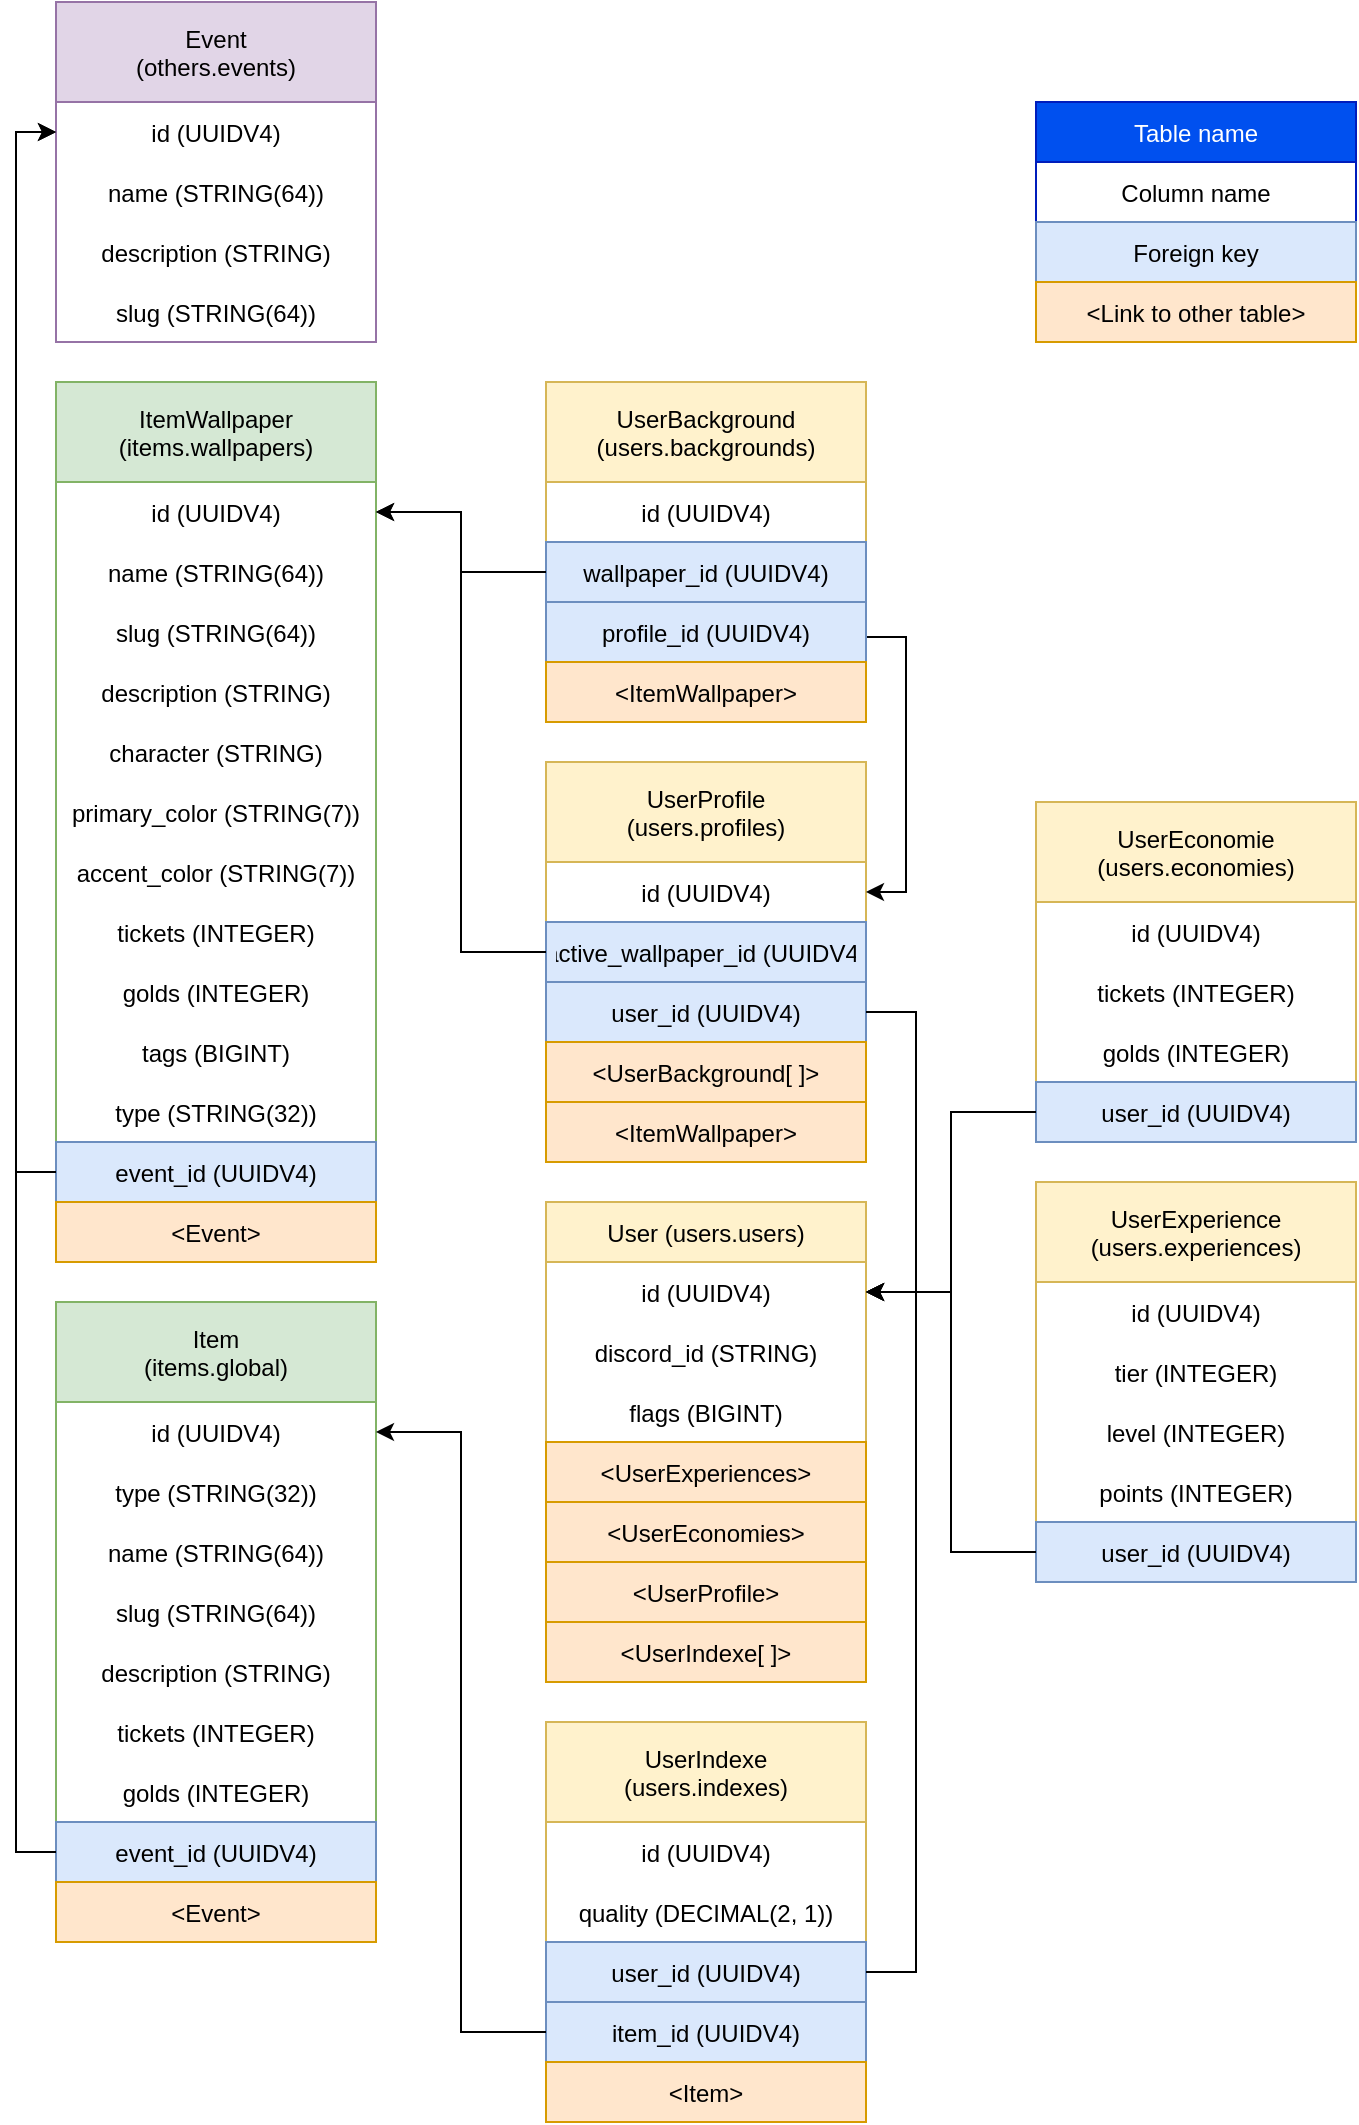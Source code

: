 <mxfile version="16.2.2" type="device"><diagram id="eUqh-zKj-ncKxvvC3zXa" name="Page-1"><mxGraphModel dx="896" dy="1645" grid="1" gridSize="10" guides="1" tooltips="1" connect="1" arrows="1" fold="1" page="1" pageScale="1" pageWidth="850" pageHeight="1100" background="#FFFFFF" math="0" shadow="0"><root><mxCell id="0"/><mxCell id="1" parent="0"/><mxCell id="e7yRQ44TZFxsUYQ_Vh0f-1" value="User (users.users)" style="swimlane;fontStyle=0;childLayout=stackLayout;horizontal=1;startSize=30;horizontalStack=0;resizeParent=1;resizeParentMax=0;resizeLast=0;collapsible=1;marginBottom=0;fillColor=#fff2cc;strokeColor=#d6b656;" vertex="1" parent="1"><mxGeometry x="345" y="530" width="160" height="240" as="geometry"/></mxCell><mxCell id="e7yRQ44TZFxsUYQ_Vh0f-2" value="id (UUIDV4)" style="text;align=center;verticalAlign=middle;spacingLeft=4;spacingRight=4;overflow=hidden;points=[[0,0.5],[1,0.5]];portConstraint=eastwest;rotatable=0;" vertex="1" parent="e7yRQ44TZFxsUYQ_Vh0f-1"><mxGeometry y="30" width="160" height="30" as="geometry"/></mxCell><mxCell id="e7yRQ44TZFxsUYQ_Vh0f-7" value="discord_id (STRING)" style="text;align=center;verticalAlign=middle;spacingLeft=4;spacingRight=4;overflow=hidden;points=[[0,0.5],[1,0.5]];portConstraint=eastwest;rotatable=0;" vertex="1" parent="e7yRQ44TZFxsUYQ_Vh0f-1"><mxGeometry y="60" width="160" height="30" as="geometry"/></mxCell><mxCell id="e7yRQ44TZFxsUYQ_Vh0f-8" value="flags (BIGINT)" style="text;align=center;verticalAlign=middle;spacingLeft=4;spacingRight=4;overflow=hidden;points=[[0,0.5],[1,0.5]];portConstraint=eastwest;rotatable=0;" vertex="1" parent="e7yRQ44TZFxsUYQ_Vh0f-1"><mxGeometry y="90" width="160" height="30" as="geometry"/></mxCell><mxCell id="e7yRQ44TZFxsUYQ_Vh0f-9" value="&lt;UserExperiences&gt;" style="text;align=center;verticalAlign=middle;spacingLeft=4;spacingRight=4;overflow=hidden;points=[[0,0.5],[1,0.5]];portConstraint=eastwest;rotatable=0;strokeWidth=1;strokeColor=#d79b00;fillColor=#ffe6cc;" vertex="1" parent="e7yRQ44TZFxsUYQ_Vh0f-1"><mxGeometry y="120" width="160" height="30" as="geometry"/></mxCell><mxCell id="e7yRQ44TZFxsUYQ_Vh0f-33" value="&lt;UserEconomies&gt;" style="text;align=center;verticalAlign=middle;spacingLeft=4;spacingRight=4;overflow=hidden;points=[[0,0.5],[1,0.5]];portConstraint=eastwest;rotatable=0;strokeWidth=1;strokeColor=#d79b00;fillColor=#ffe6cc;" vertex="1" parent="e7yRQ44TZFxsUYQ_Vh0f-1"><mxGeometry y="150" width="160" height="30" as="geometry"/></mxCell><mxCell id="e7yRQ44TZFxsUYQ_Vh0f-133" value="&lt;UserProfile&gt;" style="text;align=center;verticalAlign=middle;spacingLeft=4;spacingRight=4;overflow=hidden;points=[[0,0.5],[1,0.5]];portConstraint=eastwest;rotatable=0;strokeWidth=1;strokeColor=#d79b00;fillColor=#ffe6cc;" vertex="1" parent="e7yRQ44TZFxsUYQ_Vh0f-1"><mxGeometry y="180" width="160" height="30" as="geometry"/></mxCell><mxCell id="e7yRQ44TZFxsUYQ_Vh0f-134" value="&lt;UserIndexe[ ]&gt;" style="text;align=center;verticalAlign=middle;spacingLeft=4;spacingRight=4;overflow=hidden;points=[[0,0.5],[1,0.5]];portConstraint=eastwest;rotatable=0;strokeWidth=1;strokeColor=#d79b00;fillColor=#ffe6cc;" vertex="1" parent="e7yRQ44TZFxsUYQ_Vh0f-1"><mxGeometry y="210" width="160" height="30" as="geometry"/></mxCell><mxCell id="e7yRQ44TZFxsUYQ_Vh0f-14" value="UserExperience&#xA;(users.experiences)" style="swimlane;fontStyle=0;childLayout=stackLayout;horizontal=1;startSize=50;horizontalStack=0;resizeParent=1;resizeParentMax=0;resizeLast=0;collapsible=1;marginBottom=0;fillColor=#fff2cc;strokeColor=#d6b656;" vertex="1" parent="1"><mxGeometry x="590" y="520" width="160" height="200" as="geometry"/></mxCell><mxCell id="e7yRQ44TZFxsUYQ_Vh0f-15" value="id (UUIDV4)" style="text;align=center;verticalAlign=middle;spacingLeft=4;spacingRight=4;overflow=hidden;points=[[0,0.5],[1,0.5]];portConstraint=eastwest;rotatable=0;" vertex="1" parent="e7yRQ44TZFxsUYQ_Vh0f-14"><mxGeometry y="50" width="160" height="30" as="geometry"/></mxCell><mxCell id="e7yRQ44TZFxsUYQ_Vh0f-16" value="tier (INTEGER)" style="text;align=center;verticalAlign=middle;spacingLeft=4;spacingRight=4;overflow=hidden;points=[[0,0.5],[1,0.5]];portConstraint=eastwest;rotatable=0;" vertex="1" parent="e7yRQ44TZFxsUYQ_Vh0f-14"><mxGeometry y="80" width="160" height="30" as="geometry"/></mxCell><mxCell id="e7yRQ44TZFxsUYQ_Vh0f-19" value="level (INTEGER)" style="text;align=center;verticalAlign=middle;spacingLeft=4;spacingRight=4;overflow=hidden;points=[[0,0.5],[1,0.5]];portConstraint=eastwest;rotatable=0;" vertex="1" parent="e7yRQ44TZFxsUYQ_Vh0f-14"><mxGeometry y="110" width="160" height="30" as="geometry"/></mxCell><mxCell id="e7yRQ44TZFxsUYQ_Vh0f-20" value="points (INTEGER)" style="text;align=center;verticalAlign=middle;spacingLeft=4;spacingRight=4;overflow=hidden;points=[[0,0.5],[1,0.5]];portConstraint=eastwest;rotatable=0;" vertex="1" parent="e7yRQ44TZFxsUYQ_Vh0f-14"><mxGeometry y="140" width="160" height="30" as="geometry"/></mxCell><mxCell id="e7yRQ44TZFxsUYQ_Vh0f-17" value="user_id (UUIDV4)" style="text;align=center;verticalAlign=middle;spacingLeft=4;spacingRight=4;overflow=hidden;points=[[0,0.5],[1,0.5]];portConstraint=eastwest;rotatable=0;fillColor=#dae8fc;strokeColor=#6c8ebf;" vertex="1" parent="e7yRQ44TZFxsUYQ_Vh0f-14"><mxGeometry y="170" width="160" height="30" as="geometry"/></mxCell><mxCell id="e7yRQ44TZFxsUYQ_Vh0f-24" style="edgeStyle=orthogonalEdgeStyle;rounded=0;orthogonalLoop=1;jettySize=auto;html=1;exitX=0;exitY=0.5;exitDx=0;exitDy=0;entryX=1;entryY=0.5;entryDx=0;entryDy=0;fontSize=22;" edge="1" parent="1" source="e7yRQ44TZFxsUYQ_Vh0f-17" target="e7yRQ44TZFxsUYQ_Vh0f-2"><mxGeometry relative="1" as="geometry"/></mxCell><mxCell id="e7yRQ44TZFxsUYQ_Vh0f-25" value="UserEconomie&#xA;(users.economies)" style="swimlane;fontStyle=0;childLayout=stackLayout;horizontal=1;startSize=50;horizontalStack=0;resizeParent=1;resizeParentMax=0;resizeLast=0;collapsible=1;marginBottom=0;fillColor=#fff2cc;strokeColor=#d6b656;" vertex="1" parent="1"><mxGeometry x="590" y="330" width="160" height="170" as="geometry"/></mxCell><mxCell id="e7yRQ44TZFxsUYQ_Vh0f-26" value="id (UUIDV4)" style="text;align=center;verticalAlign=middle;spacingLeft=4;spacingRight=4;overflow=hidden;points=[[0,0.5],[1,0.5]];portConstraint=eastwest;rotatable=0;" vertex="1" parent="e7yRQ44TZFxsUYQ_Vh0f-25"><mxGeometry y="50" width="160" height="30" as="geometry"/></mxCell><mxCell id="e7yRQ44TZFxsUYQ_Vh0f-27" value="tickets (INTEGER)" style="text;align=center;verticalAlign=middle;spacingLeft=4;spacingRight=4;overflow=hidden;points=[[0,0.5],[1,0.5]];portConstraint=eastwest;rotatable=0;" vertex="1" parent="e7yRQ44TZFxsUYQ_Vh0f-25"><mxGeometry y="80" width="160" height="30" as="geometry"/></mxCell><mxCell id="e7yRQ44TZFxsUYQ_Vh0f-28" value="golds (INTEGER)" style="text;align=center;verticalAlign=middle;spacingLeft=4;spacingRight=4;overflow=hidden;points=[[0,0.5],[1,0.5]];portConstraint=eastwest;rotatable=0;" vertex="1" parent="e7yRQ44TZFxsUYQ_Vh0f-25"><mxGeometry y="110" width="160" height="30" as="geometry"/></mxCell><mxCell id="e7yRQ44TZFxsUYQ_Vh0f-30" value="user_id (UUIDV4)" style="text;align=center;verticalAlign=middle;spacingLeft=4;spacingRight=4;overflow=hidden;points=[[0,0.5],[1,0.5]];portConstraint=eastwest;rotatable=0;fillColor=#dae8fc;strokeColor=#6c8ebf;" vertex="1" parent="e7yRQ44TZFxsUYQ_Vh0f-25"><mxGeometry y="140" width="160" height="30" as="geometry"/></mxCell><mxCell id="e7yRQ44TZFxsUYQ_Vh0f-31" style="edgeStyle=orthogonalEdgeStyle;rounded=0;orthogonalLoop=1;jettySize=auto;html=1;exitX=0;exitY=0.5;exitDx=0;exitDy=0;entryX=1;entryY=0.5;entryDx=0;entryDy=0;fontSize=22;" edge="1" parent="1" source="e7yRQ44TZFxsUYQ_Vh0f-30" target="e7yRQ44TZFxsUYQ_Vh0f-2"><mxGeometry relative="1" as="geometry"/></mxCell><mxCell id="e7yRQ44TZFxsUYQ_Vh0f-34" value="UserProfile&#xA;(users.profiles)" style="swimlane;fontStyle=0;childLayout=stackLayout;horizontal=1;startSize=50;horizontalStack=0;resizeParent=1;resizeParentMax=0;resizeLast=0;collapsible=1;marginBottom=0;fillColor=#fff2cc;strokeColor=#d6b656;" vertex="1" parent="1"><mxGeometry x="345" y="310" width="160" height="200" as="geometry"/></mxCell><mxCell id="e7yRQ44TZFxsUYQ_Vh0f-35" value="id (UUIDV4)" style="text;align=center;verticalAlign=middle;spacingLeft=4;spacingRight=4;overflow=hidden;points=[[0,0.5],[1,0.5]];portConstraint=eastwest;rotatable=0;" vertex="1" parent="e7yRQ44TZFxsUYQ_Vh0f-34"><mxGeometry y="50" width="160" height="30" as="geometry"/></mxCell><mxCell id="e7yRQ44TZFxsUYQ_Vh0f-50" value="active_wallpaper_id (UUIDV4)" style="text;align=center;verticalAlign=middle;spacingLeft=4;spacingRight=4;overflow=hidden;points=[[0,0.5],[1,0.5]];portConstraint=eastwest;rotatable=0;fillColor=#dae8fc;strokeColor=#6c8ebf;" vertex="1" parent="e7yRQ44TZFxsUYQ_Vh0f-34"><mxGeometry y="80" width="160" height="30" as="geometry"/></mxCell><mxCell id="e7yRQ44TZFxsUYQ_Vh0f-38" value="user_id (UUIDV4)" style="text;align=center;verticalAlign=middle;spacingLeft=4;spacingRight=4;overflow=hidden;points=[[0,0.5],[1,0.5]];portConstraint=eastwest;rotatable=0;fillColor=#dae8fc;strokeColor=#6c8ebf;" vertex="1" parent="e7yRQ44TZFxsUYQ_Vh0f-34"><mxGeometry y="110" width="160" height="30" as="geometry"/></mxCell><mxCell id="e7yRQ44TZFxsUYQ_Vh0f-51" value="&lt;UserBackground[ ]&gt;" style="text;align=center;verticalAlign=middle;spacingLeft=4;spacingRight=4;overflow=hidden;points=[[0,0.5],[1,0.5]];portConstraint=eastwest;rotatable=0;fillColor=#ffe6cc;strokeColor=#d79b00;" vertex="1" parent="e7yRQ44TZFxsUYQ_Vh0f-34"><mxGeometry y="140" width="160" height="30" as="geometry"/></mxCell><mxCell id="e7yRQ44TZFxsUYQ_Vh0f-52" value="&lt;ItemWallpaper&gt;" style="text;align=center;verticalAlign=middle;spacingLeft=4;spacingRight=4;overflow=hidden;points=[[0,0.5],[1,0.5]];portConstraint=eastwest;rotatable=0;fillColor=#ffe6cc;strokeColor=#d79b00;" vertex="1" parent="e7yRQ44TZFxsUYQ_Vh0f-34"><mxGeometry y="170" width="160" height="30" as="geometry"/></mxCell><mxCell id="e7yRQ44TZFxsUYQ_Vh0f-64" style="edgeStyle=orthogonalEdgeStyle;rounded=0;orthogonalLoop=1;jettySize=auto;html=1;exitX=1;exitY=0.75;exitDx=0;exitDy=0;entryX=1;entryY=0.5;entryDx=0;entryDy=0;fontSize=22;" edge="1" parent="1" source="e7yRQ44TZFxsUYQ_Vh0f-56" target="e7yRQ44TZFxsUYQ_Vh0f-35"><mxGeometry relative="1" as="geometry"/></mxCell><mxCell id="e7yRQ44TZFxsUYQ_Vh0f-56" value="UserBackground&#xA;(users.backgrounds)" style="swimlane;fontStyle=0;childLayout=stackLayout;horizontal=1;startSize=50;horizontalStack=0;resizeParent=1;resizeParentMax=0;resizeLast=0;collapsible=1;marginBottom=0;fillColor=#fff2cc;strokeColor=#d6b656;" vertex="1" parent="1"><mxGeometry x="345" y="120" width="160" height="170" as="geometry"/></mxCell><mxCell id="e7yRQ44TZFxsUYQ_Vh0f-57" value="id (UUIDV4)" style="text;align=center;verticalAlign=middle;spacingLeft=4;spacingRight=4;overflow=hidden;points=[[0,0.5],[1,0.5]];portConstraint=eastwest;rotatable=0;" vertex="1" parent="e7yRQ44TZFxsUYQ_Vh0f-56"><mxGeometry y="50" width="160" height="30" as="geometry"/></mxCell><mxCell id="e7yRQ44TZFxsUYQ_Vh0f-59" value="wallpaper_id (UUIDV4)" style="text;align=center;verticalAlign=middle;spacingLeft=4;spacingRight=4;overflow=hidden;points=[[0,0.5],[1,0.5]];portConstraint=eastwest;rotatable=0;fillColor=#dae8fc;strokeColor=#6c8ebf;" vertex="1" parent="e7yRQ44TZFxsUYQ_Vh0f-56"><mxGeometry y="80" width="160" height="30" as="geometry"/></mxCell><mxCell id="e7yRQ44TZFxsUYQ_Vh0f-62" value="profile_id (UUIDV4)" style="text;align=center;verticalAlign=middle;spacingLeft=4;spacingRight=4;overflow=hidden;points=[[0,0.5],[1,0.5]];portConstraint=eastwest;rotatable=0;fillColor=#dae8fc;strokeColor=#6c8ebf;" vertex="1" parent="e7yRQ44TZFxsUYQ_Vh0f-56"><mxGeometry y="110" width="160" height="30" as="geometry"/></mxCell><mxCell id="e7yRQ44TZFxsUYQ_Vh0f-60" value="&lt;ItemWallpaper&gt;" style="text;align=center;verticalAlign=middle;spacingLeft=4;spacingRight=4;overflow=hidden;points=[[0,0.5],[1,0.5]];portConstraint=eastwest;rotatable=0;fillColor=#ffe6cc;strokeColor=#d79b00;" vertex="1" parent="e7yRQ44TZFxsUYQ_Vh0f-56"><mxGeometry y="140" width="160" height="30" as="geometry"/></mxCell><mxCell id="e7yRQ44TZFxsUYQ_Vh0f-63" style="edgeStyle=orthogonalEdgeStyle;rounded=0;orthogonalLoop=1;jettySize=auto;html=1;exitX=1;exitY=0.5;exitDx=0;exitDy=0;entryX=1;entryY=0.5;entryDx=0;entryDy=0;fontSize=22;" edge="1" parent="1" source="e7yRQ44TZFxsUYQ_Vh0f-38" target="e7yRQ44TZFxsUYQ_Vh0f-2"><mxGeometry relative="1" as="geometry"><Array as="points"><mxPoint x="530" y="435"/><mxPoint x="530" y="575"/></Array></mxGeometry></mxCell><mxCell id="e7yRQ44TZFxsUYQ_Vh0f-65" value="ItemWallpaper&#xA;(items.wallpapers)" style="swimlane;fontStyle=0;childLayout=stackLayout;horizontal=1;startSize=50;horizontalStack=0;resizeParent=1;resizeParentMax=0;resizeLast=0;collapsible=1;marginBottom=0;fillColor=#d5e8d4;strokeColor=#82b366;" vertex="1" parent="1"><mxGeometry x="100" y="120" width="160" height="440" as="geometry"/></mxCell><mxCell id="e7yRQ44TZFxsUYQ_Vh0f-66" value="id (UUIDV4)" style="text;align=center;verticalAlign=middle;spacingLeft=4;spacingRight=4;overflow=hidden;points=[[0,0.5],[1,0.5]];portConstraint=eastwest;rotatable=0;" vertex="1" parent="e7yRQ44TZFxsUYQ_Vh0f-65"><mxGeometry y="50" width="160" height="30" as="geometry"/></mxCell><mxCell id="e7yRQ44TZFxsUYQ_Vh0f-67" value="name (STRING(64))" style="text;align=center;verticalAlign=middle;spacingLeft=4;spacingRight=4;overflow=hidden;points=[[0,0.5],[1,0.5]];portConstraint=eastwest;rotatable=0;" vertex="1" parent="e7yRQ44TZFxsUYQ_Vh0f-65"><mxGeometry y="80" width="160" height="30" as="geometry"/></mxCell><mxCell id="e7yRQ44TZFxsUYQ_Vh0f-68" value="slug (STRING(64))" style="text;align=center;verticalAlign=middle;spacingLeft=4;spacingRight=4;overflow=hidden;points=[[0,0.5],[1,0.5]];portConstraint=eastwest;rotatable=0;" vertex="1" parent="e7yRQ44TZFxsUYQ_Vh0f-65"><mxGeometry y="110" width="160" height="30" as="geometry"/></mxCell><mxCell id="e7yRQ44TZFxsUYQ_Vh0f-70" value="description (STRING)" style="text;align=center;verticalAlign=middle;spacingLeft=4;spacingRight=4;overflow=hidden;points=[[0,0.5],[1,0.5]];portConstraint=eastwest;rotatable=0;" vertex="1" parent="e7yRQ44TZFxsUYQ_Vh0f-65"><mxGeometry y="140" width="160" height="30" as="geometry"/></mxCell><mxCell id="e7yRQ44TZFxsUYQ_Vh0f-71" value="character (STRING)" style="text;align=center;verticalAlign=middle;spacingLeft=4;spacingRight=4;overflow=hidden;points=[[0,0.5],[1,0.5]];portConstraint=eastwest;rotatable=0;" vertex="1" parent="e7yRQ44TZFxsUYQ_Vh0f-65"><mxGeometry y="170" width="160" height="30" as="geometry"/></mxCell><mxCell id="e7yRQ44TZFxsUYQ_Vh0f-72" value="primary_color (STRING(7))" style="text;align=center;verticalAlign=middle;spacingLeft=4;spacingRight=4;overflow=hidden;points=[[0,0.5],[1,0.5]];portConstraint=eastwest;rotatable=0;" vertex="1" parent="e7yRQ44TZFxsUYQ_Vh0f-65"><mxGeometry y="200" width="160" height="30" as="geometry"/></mxCell><mxCell id="e7yRQ44TZFxsUYQ_Vh0f-73" value="accent_color (STRING(7))" style="text;align=center;verticalAlign=middle;spacingLeft=4;spacingRight=4;overflow=hidden;points=[[0,0.5],[1,0.5]];portConstraint=eastwest;rotatable=0;" vertex="1" parent="e7yRQ44TZFxsUYQ_Vh0f-65"><mxGeometry y="230" width="160" height="30" as="geometry"/></mxCell><mxCell id="e7yRQ44TZFxsUYQ_Vh0f-74" value="tickets (INTEGER)" style="text;align=center;verticalAlign=middle;spacingLeft=4;spacingRight=4;overflow=hidden;points=[[0,0.5],[1,0.5]];portConstraint=eastwest;rotatable=0;" vertex="1" parent="e7yRQ44TZFxsUYQ_Vh0f-65"><mxGeometry y="260" width="160" height="30" as="geometry"/></mxCell><mxCell id="e7yRQ44TZFxsUYQ_Vh0f-75" value="golds (INTEGER)" style="text;align=center;verticalAlign=middle;spacingLeft=4;spacingRight=4;overflow=hidden;points=[[0,0.5],[1,0.5]];portConstraint=eastwest;rotatable=0;" vertex="1" parent="e7yRQ44TZFxsUYQ_Vh0f-65"><mxGeometry y="290" width="160" height="30" as="geometry"/></mxCell><mxCell id="e7yRQ44TZFxsUYQ_Vh0f-76" value="tags (BIGINT)" style="text;align=center;verticalAlign=middle;spacingLeft=4;spacingRight=4;overflow=hidden;points=[[0,0.5],[1,0.5]];portConstraint=eastwest;rotatable=0;" vertex="1" parent="e7yRQ44TZFxsUYQ_Vh0f-65"><mxGeometry y="320" width="160" height="30" as="geometry"/></mxCell><mxCell id="e7yRQ44TZFxsUYQ_Vh0f-79" value="type (STRING(32))" style="text;align=center;verticalAlign=middle;spacingLeft=4;spacingRight=4;overflow=hidden;points=[[0,0.5],[1,0.5]];portConstraint=eastwest;rotatable=0;" vertex="1" parent="e7yRQ44TZFxsUYQ_Vh0f-65"><mxGeometry y="350" width="160" height="30" as="geometry"/></mxCell><mxCell id="e7yRQ44TZFxsUYQ_Vh0f-80" value="event_id (UUIDV4)" style="text;align=center;verticalAlign=middle;spacingLeft=4;spacingRight=4;overflow=hidden;points=[[0,0.5],[1,0.5]];portConstraint=eastwest;rotatable=0;fillColor=#dae8fc;strokeColor=#6c8ebf;" vertex="1" parent="e7yRQ44TZFxsUYQ_Vh0f-65"><mxGeometry y="380" width="160" height="30" as="geometry"/></mxCell><mxCell id="e7yRQ44TZFxsUYQ_Vh0f-81" value="&lt;Event&gt;" style="text;align=center;verticalAlign=middle;spacingLeft=4;spacingRight=4;overflow=hidden;points=[[0,0.5],[1,0.5]];portConstraint=eastwest;rotatable=0;fillColor=#ffe6cc;strokeColor=#d79b00;" vertex="1" parent="e7yRQ44TZFxsUYQ_Vh0f-65"><mxGeometry y="410" width="160" height="30" as="geometry"/></mxCell><mxCell id="e7yRQ44TZFxsUYQ_Vh0f-77" style="edgeStyle=orthogonalEdgeStyle;rounded=0;orthogonalLoop=1;jettySize=auto;html=1;exitX=0;exitY=0.5;exitDx=0;exitDy=0;entryX=1;entryY=0.5;entryDx=0;entryDy=0;fontSize=22;" edge="1" parent="1" source="e7yRQ44TZFxsUYQ_Vh0f-50" target="e7yRQ44TZFxsUYQ_Vh0f-66"><mxGeometry relative="1" as="geometry"/></mxCell><mxCell id="e7yRQ44TZFxsUYQ_Vh0f-78" style="edgeStyle=orthogonalEdgeStyle;rounded=0;orthogonalLoop=1;jettySize=auto;html=1;exitX=0;exitY=0.5;exitDx=0;exitDy=0;fontSize=22;" edge="1" parent="1" source="e7yRQ44TZFxsUYQ_Vh0f-59" target="e7yRQ44TZFxsUYQ_Vh0f-66"><mxGeometry relative="1" as="geometry"/></mxCell><mxCell id="e7yRQ44TZFxsUYQ_Vh0f-82" value="Event&#xA;(others.events)" style="swimlane;fontStyle=0;childLayout=stackLayout;horizontal=1;startSize=50;horizontalStack=0;resizeParent=1;resizeParentMax=0;resizeLast=0;collapsible=1;marginBottom=0;fillColor=#e1d5e7;strokeColor=#9673a6;" vertex="1" parent="1"><mxGeometry x="100" y="-70" width="160" height="170" as="geometry"/></mxCell><mxCell id="e7yRQ44TZFxsUYQ_Vh0f-83" value="id (UUIDV4)" style="text;align=center;verticalAlign=middle;spacingLeft=4;spacingRight=4;overflow=hidden;points=[[0,0.5],[1,0.5]];portConstraint=eastwest;rotatable=0;" vertex="1" parent="e7yRQ44TZFxsUYQ_Vh0f-82"><mxGeometry y="50" width="160" height="30" as="geometry"/></mxCell><mxCell id="e7yRQ44TZFxsUYQ_Vh0f-87" value="name (STRING(64))" style="text;align=center;verticalAlign=middle;spacingLeft=4;spacingRight=4;overflow=hidden;points=[[0,0.5],[1,0.5]];portConstraint=eastwest;rotatable=0;" vertex="1" parent="e7yRQ44TZFxsUYQ_Vh0f-82"><mxGeometry y="80" width="160" height="30" as="geometry"/></mxCell><mxCell id="e7yRQ44TZFxsUYQ_Vh0f-88" value="description (STRING)" style="text;align=center;verticalAlign=middle;spacingLeft=4;spacingRight=4;overflow=hidden;points=[[0,0.5],[1,0.5]];portConstraint=eastwest;rotatable=0;" vertex="1" parent="e7yRQ44TZFxsUYQ_Vh0f-82"><mxGeometry y="110" width="160" height="30" as="geometry"/></mxCell><mxCell id="e7yRQ44TZFxsUYQ_Vh0f-89" value="slug (STRING(64))" style="text;align=center;verticalAlign=middle;spacingLeft=4;spacingRight=4;overflow=hidden;points=[[0,0.5],[1,0.5]];portConstraint=eastwest;rotatable=0;" vertex="1" parent="e7yRQ44TZFxsUYQ_Vh0f-82"><mxGeometry y="140" width="160" height="30" as="geometry"/></mxCell><mxCell id="e7yRQ44TZFxsUYQ_Vh0f-90" style="edgeStyle=orthogonalEdgeStyle;rounded=0;orthogonalLoop=1;jettySize=auto;html=1;exitX=0;exitY=0.5;exitDx=0;exitDy=0;entryX=0;entryY=0.5;entryDx=0;entryDy=0;fontSize=22;" edge="1" parent="1" source="e7yRQ44TZFxsUYQ_Vh0f-80" target="e7yRQ44TZFxsUYQ_Vh0f-83"><mxGeometry relative="1" as="geometry"/></mxCell><mxCell id="e7yRQ44TZFxsUYQ_Vh0f-94" value="Table name" style="swimlane;fontStyle=0;childLayout=stackLayout;horizontal=1;startSize=30;horizontalStack=0;resizeParent=1;resizeParentMax=0;resizeLast=0;collapsible=1;marginBottom=0;fillColor=#0050ef;strokeColor=#001DBC;fontColor=#ffffff;" vertex="1" parent="1"><mxGeometry x="590" y="-20" width="160" height="120" as="geometry"/></mxCell><mxCell id="e7yRQ44TZFxsUYQ_Vh0f-97" value="Column name" style="text;align=center;verticalAlign=middle;spacingLeft=4;spacingRight=4;overflow=hidden;points=[[0,0.5],[1,0.5]];portConstraint=eastwest;rotatable=0;" vertex="1" parent="e7yRQ44TZFxsUYQ_Vh0f-94"><mxGeometry y="30" width="160" height="30" as="geometry"/></mxCell><mxCell id="e7yRQ44TZFxsUYQ_Vh0f-98" value="Foreign key" style="text;align=center;verticalAlign=middle;spacingLeft=4;spacingRight=4;overflow=hidden;points=[[0,0.5],[1,0.5]];portConstraint=eastwest;rotatable=0;strokeWidth=1;strokeColor=#6c8ebf;fillColor=#dae8fc;" vertex="1" parent="e7yRQ44TZFxsUYQ_Vh0f-94"><mxGeometry y="60" width="160" height="30" as="geometry"/></mxCell><mxCell id="e7yRQ44TZFxsUYQ_Vh0f-99" value="&lt;Link to other table&gt;" style="text;align=center;verticalAlign=middle;spacingLeft=4;spacingRight=4;overflow=hidden;points=[[0,0.5],[1,0.5]];portConstraint=eastwest;rotatable=0;strokeWidth=1;strokeColor=#d79b00;fillColor=#ffe6cc;" vertex="1" parent="e7yRQ44TZFxsUYQ_Vh0f-94"><mxGeometry y="90" width="160" height="30" as="geometry"/></mxCell><mxCell id="e7yRQ44TZFxsUYQ_Vh0f-100" value="Item&#xA;(items.global)" style="swimlane;fontStyle=0;childLayout=stackLayout;horizontal=1;startSize=50;horizontalStack=0;resizeParent=1;resizeParentMax=0;resizeLast=0;collapsible=1;marginBottom=0;fillColor=#d5e8d4;strokeColor=#82b366;" vertex="1" parent="1"><mxGeometry x="100" y="580" width="160" height="320" as="geometry"/></mxCell><mxCell id="e7yRQ44TZFxsUYQ_Vh0f-101" value="id (UUIDV4)" style="text;align=center;verticalAlign=middle;spacingLeft=4;spacingRight=4;overflow=hidden;points=[[0,0.5],[1,0.5]];portConstraint=eastwest;rotatable=0;" vertex="1" parent="e7yRQ44TZFxsUYQ_Vh0f-100"><mxGeometry y="50" width="160" height="30" as="geometry"/></mxCell><mxCell id="e7yRQ44TZFxsUYQ_Vh0f-116" value="type (STRING(32))" style="text;align=center;verticalAlign=middle;spacingLeft=4;spacingRight=4;overflow=hidden;points=[[0,0.5],[1,0.5]];portConstraint=eastwest;rotatable=0;" vertex="1" parent="e7yRQ44TZFxsUYQ_Vh0f-100"><mxGeometry y="80" width="160" height="30" as="geometry"/></mxCell><mxCell id="e7yRQ44TZFxsUYQ_Vh0f-102" value="name (STRING(64))" style="text;align=center;verticalAlign=middle;spacingLeft=4;spacingRight=4;overflow=hidden;points=[[0,0.5],[1,0.5]];portConstraint=eastwest;rotatable=0;" vertex="1" parent="e7yRQ44TZFxsUYQ_Vh0f-100"><mxGeometry y="110" width="160" height="30" as="geometry"/></mxCell><mxCell id="e7yRQ44TZFxsUYQ_Vh0f-117" value="slug (STRING(64))" style="text;align=center;verticalAlign=middle;spacingLeft=4;spacingRight=4;overflow=hidden;points=[[0,0.5],[1,0.5]];portConstraint=eastwest;rotatable=0;" vertex="1" parent="e7yRQ44TZFxsUYQ_Vh0f-100"><mxGeometry y="140" width="160" height="30" as="geometry"/></mxCell><mxCell id="e7yRQ44TZFxsUYQ_Vh0f-118" value="description (STRING)" style="text;align=center;verticalAlign=middle;spacingLeft=4;spacingRight=4;overflow=hidden;points=[[0,0.5],[1,0.5]];portConstraint=eastwest;rotatable=0;" vertex="1" parent="e7yRQ44TZFxsUYQ_Vh0f-100"><mxGeometry y="170" width="160" height="30" as="geometry"/></mxCell><mxCell id="e7yRQ44TZFxsUYQ_Vh0f-119" value="tickets (INTEGER)" style="text;align=center;verticalAlign=middle;spacingLeft=4;spacingRight=4;overflow=hidden;points=[[0,0.5],[1,0.5]];portConstraint=eastwest;rotatable=0;" vertex="1" parent="e7yRQ44TZFxsUYQ_Vh0f-100"><mxGeometry y="200" width="160" height="30" as="geometry"/></mxCell><mxCell id="e7yRQ44TZFxsUYQ_Vh0f-120" value="golds (INTEGER)" style="text;align=center;verticalAlign=middle;spacingLeft=4;spacingRight=4;overflow=hidden;points=[[0,0.5],[1,0.5]];portConstraint=eastwest;rotatable=0;" vertex="1" parent="e7yRQ44TZFxsUYQ_Vh0f-100"><mxGeometry y="230" width="160" height="30" as="geometry"/></mxCell><mxCell id="e7yRQ44TZFxsUYQ_Vh0f-112" value="event_id (UUIDV4)" style="text;align=center;verticalAlign=middle;spacingLeft=4;spacingRight=4;overflow=hidden;points=[[0,0.5],[1,0.5]];portConstraint=eastwest;rotatable=0;fillColor=#dae8fc;strokeColor=#6c8ebf;" vertex="1" parent="e7yRQ44TZFxsUYQ_Vh0f-100"><mxGeometry y="260" width="160" height="30" as="geometry"/></mxCell><mxCell id="e7yRQ44TZFxsUYQ_Vh0f-113" value="&lt;Event&gt;" style="text;align=center;verticalAlign=middle;spacingLeft=4;spacingRight=4;overflow=hidden;points=[[0,0.5],[1,0.5]];portConstraint=eastwest;rotatable=0;fillColor=#ffe6cc;strokeColor=#d79b00;" vertex="1" parent="e7yRQ44TZFxsUYQ_Vh0f-100"><mxGeometry y="290" width="160" height="30" as="geometry"/></mxCell><mxCell id="e7yRQ44TZFxsUYQ_Vh0f-121" style="edgeStyle=orthogonalEdgeStyle;rounded=0;orthogonalLoop=1;jettySize=auto;html=1;exitX=0;exitY=0.5;exitDx=0;exitDy=0;entryX=0;entryY=0.5;entryDx=0;entryDy=0;fontSize=22;" edge="1" parent="1" source="e7yRQ44TZFxsUYQ_Vh0f-112" target="e7yRQ44TZFxsUYQ_Vh0f-83"><mxGeometry relative="1" as="geometry"/></mxCell><mxCell id="e7yRQ44TZFxsUYQ_Vh0f-122" value="UserIndexe&#xA;(users.indexes)" style="swimlane;fontStyle=0;childLayout=stackLayout;horizontal=1;startSize=50;horizontalStack=0;resizeParent=1;resizeParentMax=0;resizeLast=0;collapsible=1;marginBottom=0;fillColor=#fff2cc;strokeColor=#d6b656;" vertex="1" parent="1"><mxGeometry x="345" y="790" width="160" height="200" as="geometry"/></mxCell><mxCell id="e7yRQ44TZFxsUYQ_Vh0f-123" value="id (UUIDV4)" style="text;align=center;verticalAlign=middle;spacingLeft=4;spacingRight=4;overflow=hidden;points=[[0,0.5],[1,0.5]];portConstraint=eastwest;rotatable=0;" vertex="1" parent="e7yRQ44TZFxsUYQ_Vh0f-122"><mxGeometry y="50" width="160" height="30" as="geometry"/></mxCell><mxCell id="e7yRQ44TZFxsUYQ_Vh0f-129" value="quality (DECIMAL(2, 1))" style="text;align=center;verticalAlign=middle;spacingLeft=4;spacingRight=4;overflow=hidden;points=[[0,0.5],[1,0.5]];portConstraint=eastwest;rotatable=0;" vertex="1" parent="e7yRQ44TZFxsUYQ_Vh0f-122"><mxGeometry y="80" width="160" height="30" as="geometry"/></mxCell><mxCell id="e7yRQ44TZFxsUYQ_Vh0f-127" value="user_id (UUIDV4)" style="text;align=center;verticalAlign=middle;spacingLeft=4;spacingRight=4;overflow=hidden;points=[[0,0.5],[1,0.5]];portConstraint=eastwest;rotatable=0;fillColor=#dae8fc;strokeColor=#6c8ebf;" vertex="1" parent="e7yRQ44TZFxsUYQ_Vh0f-122"><mxGeometry y="110" width="160" height="30" as="geometry"/></mxCell><mxCell id="e7yRQ44TZFxsUYQ_Vh0f-130" value="item_id (UUIDV4)" style="text;align=center;verticalAlign=middle;spacingLeft=4;spacingRight=4;overflow=hidden;points=[[0,0.5],[1,0.5]];portConstraint=eastwest;rotatable=0;fillColor=#dae8fc;strokeColor=#6c8ebf;" vertex="1" parent="e7yRQ44TZFxsUYQ_Vh0f-122"><mxGeometry y="140" width="160" height="30" as="geometry"/></mxCell><mxCell id="e7yRQ44TZFxsUYQ_Vh0f-131" value="&lt;Item&gt;" style="text;align=center;verticalAlign=middle;spacingLeft=4;spacingRight=4;overflow=hidden;points=[[0,0.5],[1,0.5]];portConstraint=eastwest;rotatable=0;fillColor=#ffe6cc;strokeColor=#d79b00;" vertex="1" parent="e7yRQ44TZFxsUYQ_Vh0f-122"><mxGeometry y="170" width="160" height="30" as="geometry"/></mxCell><mxCell id="e7yRQ44TZFxsUYQ_Vh0f-128" style="edgeStyle=orthogonalEdgeStyle;rounded=0;orthogonalLoop=1;jettySize=auto;html=1;entryX=1;entryY=0.5;entryDx=0;entryDy=0;fontSize=22;" edge="1" parent="1" source="e7yRQ44TZFxsUYQ_Vh0f-127" target="e7yRQ44TZFxsUYQ_Vh0f-2"><mxGeometry relative="1" as="geometry"><Array as="points"><mxPoint x="530" y="915"/><mxPoint x="530" y="575"/></Array></mxGeometry></mxCell><mxCell id="e7yRQ44TZFxsUYQ_Vh0f-132" style="edgeStyle=orthogonalEdgeStyle;rounded=0;orthogonalLoop=1;jettySize=auto;html=1;exitX=0;exitY=0.5;exitDx=0;exitDy=0;entryX=1;entryY=0.5;entryDx=0;entryDy=0;fontSize=22;" edge="1" parent="1" source="e7yRQ44TZFxsUYQ_Vh0f-130" target="e7yRQ44TZFxsUYQ_Vh0f-101"><mxGeometry relative="1" as="geometry"/></mxCell></root></mxGraphModel></diagram></mxfile>